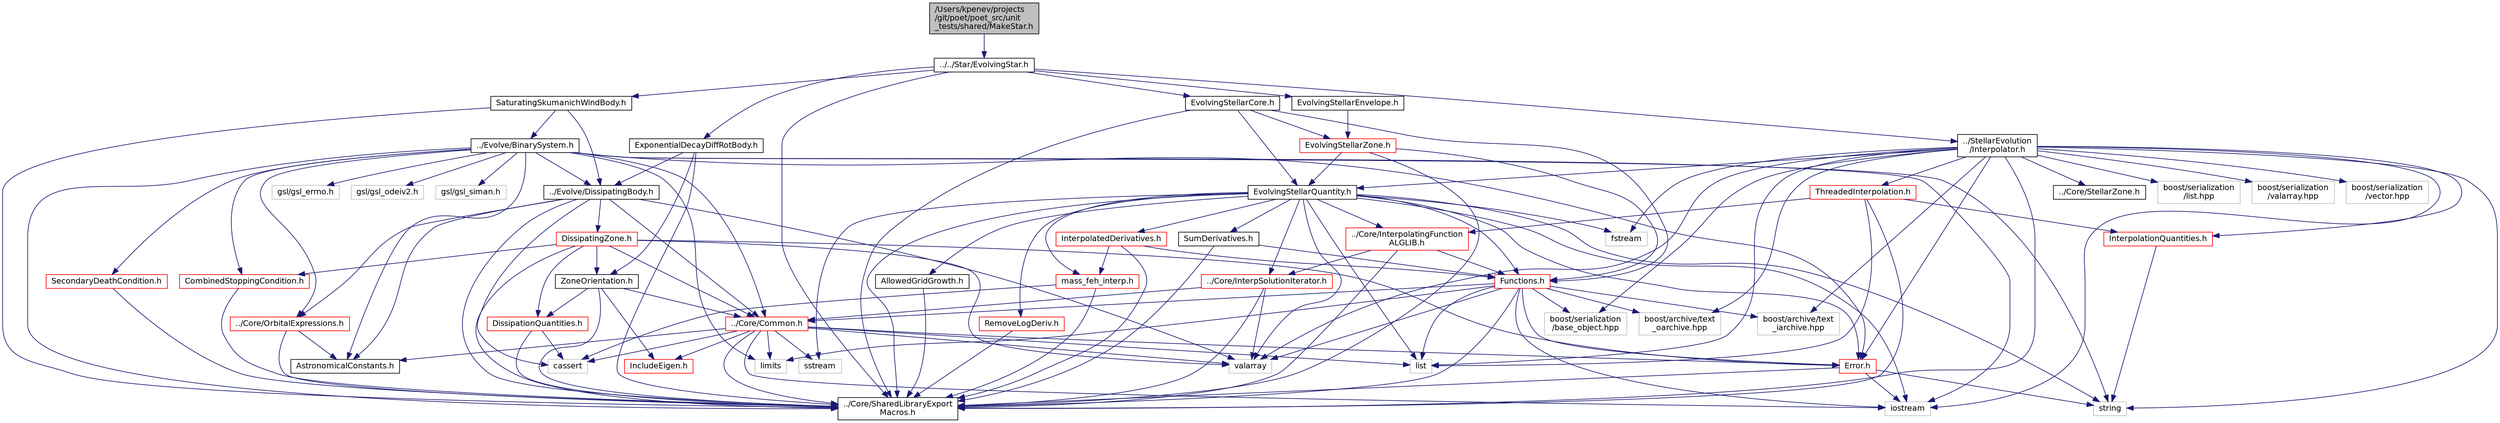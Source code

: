 digraph "/Users/kpenev/projects/git/poet/poet_src/unit_tests/shared/MakeStar.h"
{
 // INTERACTIVE_SVG=YES
  edge [fontname="Helvetica",fontsize="12",labelfontname="Helvetica",labelfontsize="12"];
  node [fontname="Helvetica",fontsize="12",shape=record];
  Node0 [label="/Users/kpenev/projects\l/git/poet/poet_src/unit\l_tests/shared/MakeStar.h",height=0.2,width=0.4,color="black", fillcolor="grey75", style="filled", fontcolor="black"];
  Node0 -> Node1 [color="midnightblue",fontsize="12",style="solid",fontname="Helvetica"];
  Node1 [label="../../Star/EvolvingStar.h",height=0.2,width=0.4,color="black", fillcolor="white", style="filled",URL="$EvolvingStar_8h.html",tooltip="Declares the class for stars that user pre-tabulated stellar evolution tracks. "];
  Node1 -> Node2 [color="midnightblue",fontsize="12",style="solid",fontname="Helvetica"];
  Node2 [label="../Core/SharedLibraryExport\lMacros.h",height=0.2,width=0.4,color="black", fillcolor="white", style="filled",URL="$SharedLibraryExportMacros_8h_source.html"];
  Node1 -> Node3 [color="midnightblue",fontsize="12",style="solid",fontname="Helvetica"];
  Node3 [label="SaturatingSkumanichWindBody.h",height=0.2,width=0.4,color="black", fillcolor="white", style="filled",URL="$SaturatingSkumanichWindBody_8h.html",tooltip="Decrales a body subject to angular momentum loss . "];
  Node3 -> Node2 [color="midnightblue",fontsize="12",style="solid",fontname="Helvetica"];
  Node3 -> Node4 [color="midnightblue",fontsize="12",style="solid",fontname="Helvetica"];
  Node4 [label="../Evolve/DissipatingBody.h",height=0.2,width=0.4,color="black", fillcolor="white", style="filled",URL="$DissipatingBody_8h.html",tooltip="Declares the DissipatingBody class. "];
  Node4 -> Node2 [color="midnightblue",fontsize="12",style="solid",fontname="Helvetica"];
  Node4 -> Node5 [color="midnightblue",fontsize="12",style="solid",fontname="Helvetica"];
  Node5 [label="DissipatingZone.h",height=0.2,width=0.4,color="red", fillcolor="white", style="filled",URL="$DissipatingZone_8h.html",tooltip="Declares a class representing one zone of a body dissipative to tidal distortions. "];
  Node5 -> Node6 [color="midnightblue",fontsize="12",style="solid",fontname="Helvetica"];
  Node6 [label="ZoneOrientation.h",height=0.2,width=0.4,color="black", fillcolor="white", style="filled",URL="$ZoneOrientation_8h.html",tooltip="Declares a class for orientations of zones of DissipatingBody objects. "];
  Node6 -> Node2 [color="midnightblue",fontsize="12",style="solid",fontname="Helvetica"];
  Node6 -> Node7 [color="midnightblue",fontsize="12",style="solid",fontname="Helvetica"];
  Node7 [label="DissipationQuantities.h",height=0.2,width=0.4,color="red", fillcolor="white", style="filled",URL="$DissipationQuantities_8h.html",tooltip="Declaration of enumerations of dissipation quantities and derivatives. "];
  Node7 -> Node2 [color="midnightblue",fontsize="12",style="solid",fontname="Helvetica"];
  Node7 -> Node9 [color="midnightblue",fontsize="12",style="solid",fontname="Helvetica"];
  Node9 [label="cassert",height=0.2,width=0.4,color="grey75", fillcolor="white", style="filled"];
  Node6 -> Node10 [color="midnightblue",fontsize="12",style="solid",fontname="Helvetica"];
  Node10 [label="../Core/Common.h",height=0.2,width=0.4,color="red", fillcolor="white", style="filled",URL="$Core_2Common_8h.html",tooltip="Declaration of some general purpose utilities. "];
  Node10 -> Node11 [color="midnightblue",fontsize="12",style="solid",fontname="Helvetica"];
  Node11 [label="list",height=0.2,width=0.4,color="grey75", fillcolor="white", style="filled"];
  Node10 -> Node12 [color="midnightblue",fontsize="12",style="solid",fontname="Helvetica"];
  Node12 [label="valarray",height=0.2,width=0.4,color="grey75", fillcolor="white", style="filled"];
  Node10 -> Node13 [color="midnightblue",fontsize="12",style="solid",fontname="Helvetica"];
  Node13 [label="limits",height=0.2,width=0.4,color="grey75", fillcolor="white", style="filled"];
  Node10 -> Node14 [color="midnightblue",fontsize="12",style="solid",fontname="Helvetica"];
  Node14 [label="sstream",height=0.2,width=0.4,color="grey75", fillcolor="white", style="filled"];
  Node10 -> Node15 [color="midnightblue",fontsize="12",style="solid",fontname="Helvetica"];
  Node15 [label="iostream",height=0.2,width=0.4,color="grey75", fillcolor="white", style="filled"];
  Node10 -> Node9 [color="midnightblue",fontsize="12",style="solid",fontname="Helvetica"];
  Node10 -> Node2 [color="midnightblue",fontsize="12",style="solid",fontname="Helvetica"];
  Node10 -> Node22 [color="midnightblue",fontsize="12",style="solid",fontname="Helvetica"];
  Node22 [label="Error.h",height=0.2,width=0.4,color="red", fillcolor="white", style="filled",URL="$Error_8h.html",tooltip="Defines the exception hierarchy used by this code. "];
  Node22 -> Node2 [color="midnightblue",fontsize="12",style="solid",fontname="Helvetica"];
  Node22 -> Node15 [color="midnightblue",fontsize="12",style="solid",fontname="Helvetica"];
  Node22 -> Node24 [color="midnightblue",fontsize="12",style="solid",fontname="Helvetica"];
  Node24 [label="string",height=0.2,width=0.4,color="grey75", fillcolor="white", style="filled"];
  Node10 -> Node25 [color="midnightblue",fontsize="12",style="solid",fontname="Helvetica"];
  Node25 [label="AstronomicalConstants.h",height=0.2,width=0.4,color="black", fillcolor="white", style="filled",URL="$AstronomicalConstants_8h.html",tooltip="Defines various astronomical constants. "];
  Node10 -> Node26 [color="midnightblue",fontsize="12",style="solid",fontname="Helvetica"];
  Node26 [label="IncludeEigen.h",height=0.2,width=0.4,color="red", fillcolor="white", style="filled",URL="$IncludeEigen_8h_source.html"];
  Node6 -> Node26 [color="midnightblue",fontsize="12",style="solid",fontname="Helvetica"];
  Node5 -> Node2 [color="midnightblue",fontsize="12",style="solid",fontname="Helvetica"];
  Node5 -> Node22 [color="midnightblue",fontsize="12",style="solid",fontname="Helvetica"];
  Node5 -> Node7 [color="midnightblue",fontsize="12",style="solid",fontname="Helvetica"];
  Node5 -> Node36 [color="midnightblue",fontsize="12",style="solid",fontname="Helvetica"];
  Node36 [label="CombinedStoppingCondition.h",height=0.2,width=0.4,color="red", fillcolor="white", style="filled",URL="$CombinedStoppingCondition_8h.html",tooltip="Declares a class for a stopping condition that combines other stopping conditions. "];
  Node36 -> Node2 [color="midnightblue",fontsize="12",style="solid",fontname="Helvetica"];
  Node5 -> Node10 [color="midnightblue",fontsize="12",style="solid",fontname="Helvetica"];
  Node5 -> Node12 [color="midnightblue",fontsize="12",style="solid",fontname="Helvetica"];
  Node4 -> Node40 [color="midnightblue",fontsize="12",style="solid",fontname="Helvetica"];
  Node40 [label="../Core/OrbitalExpressions.h",height=0.2,width=0.4,color="red", fillcolor="white", style="filled",URL="$OrbitalExpressions_8h.html",tooltip="A collection of functions which calculate various quantities for two body orbits. ..."];
  Node40 -> Node2 [color="midnightblue",fontsize="12",style="solid",fontname="Helvetica"];
  Node40 -> Node25 [color="midnightblue",fontsize="12",style="solid",fontname="Helvetica"];
  Node4 -> Node25 [color="midnightblue",fontsize="12",style="solid",fontname="Helvetica"];
  Node4 -> Node10 [color="midnightblue",fontsize="12",style="solid",fontname="Helvetica"];
  Node4 -> Node12 [color="midnightblue",fontsize="12",style="solid",fontname="Helvetica"];
  Node4 -> Node9 [color="midnightblue",fontsize="12",style="solid",fontname="Helvetica"];
  Node3 -> Node41 [color="midnightblue",fontsize="12",style="solid",fontname="Helvetica"];
  Node41 [label="../Evolve/BinarySystem.h",height=0.2,width=0.4,color="black", fillcolor="white", style="filled",URL="$BinarySystem_8h.html",tooltip="Defines the BinarySystem class. "];
  Node41 -> Node2 [color="midnightblue",fontsize="12",style="solid",fontname="Helvetica"];
  Node41 -> Node4 [color="midnightblue",fontsize="12",style="solid",fontname="Helvetica"];
  Node41 -> Node36 [color="midnightblue",fontsize="12",style="solid",fontname="Helvetica"];
  Node41 -> Node42 [color="midnightblue",fontsize="12",style="solid",fontname="Helvetica"];
  Node42 [label="SecondaryDeathCondition.h",height=0.2,width=0.4,color="red", fillcolor="white", style="filled",URL="$SecondaryDeathCondition_8h.html",tooltip="Declares a stopping condition class monitoring for the death of the secondary object. "];
  Node42 -> Node2 [color="midnightblue",fontsize="12",style="solid",fontname="Helvetica"];
  Node41 -> Node25 [color="midnightblue",fontsize="12",style="solid",fontname="Helvetica"];
  Node41 -> Node10 [color="midnightblue",fontsize="12",style="solid",fontname="Helvetica"];
  Node41 -> Node40 [color="midnightblue",fontsize="12",style="solid",fontname="Helvetica"];
  Node41 -> Node22 [color="midnightblue",fontsize="12",style="solid",fontname="Helvetica"];
  Node41 -> Node43 [color="midnightblue",fontsize="12",style="solid",fontname="Helvetica"];
  Node43 [label="gsl/gsl_errno.h",height=0.2,width=0.4,color="grey75", fillcolor="white", style="filled"];
  Node41 -> Node44 [color="midnightblue",fontsize="12",style="solid",fontname="Helvetica"];
  Node44 [label="gsl/gsl_odeiv2.h",height=0.2,width=0.4,color="grey75", fillcolor="white", style="filled"];
  Node41 -> Node45 [color="midnightblue",fontsize="12",style="solid",fontname="Helvetica"];
  Node45 [label="gsl/gsl_siman.h",height=0.2,width=0.4,color="grey75", fillcolor="white", style="filled"];
  Node41 -> Node24 [color="midnightblue",fontsize="12",style="solid",fontname="Helvetica"];
  Node41 -> Node13 [color="midnightblue",fontsize="12",style="solid",fontname="Helvetica"];
  Node41 -> Node15 [color="midnightblue",fontsize="12",style="solid",fontname="Helvetica"];
  Node1 -> Node46 [color="midnightblue",fontsize="12",style="solid",fontname="Helvetica"];
  Node46 [label="ExponentialDecayDiffRotBody.h",height=0.2,width=0.4,color="black", fillcolor="white", style="filled",URL="$ExponentialDecayDiffRotBody_8h.html",tooltip="Declares a DissipatingBody with exponentially decaying differential rotation coupling. "];
  Node46 -> Node2 [color="midnightblue",fontsize="12",style="solid",fontname="Helvetica"];
  Node46 -> Node4 [color="midnightblue",fontsize="12",style="solid",fontname="Helvetica"];
  Node46 -> Node6 [color="midnightblue",fontsize="12",style="solid",fontname="Helvetica"];
  Node1 -> Node47 [color="midnightblue",fontsize="12",style="solid",fontname="Helvetica"];
  Node47 [label="../StellarEvolution\l/Interpolator.h",height=0.2,width=0.4,color="black", fillcolor="white", style="filled",URL="$Interpolator_8h.html",tooltip="Defines the StellarEvolution class needed for interpolating among stellar evolution tracks..."];
  Node47 -> Node2 [color="midnightblue",fontsize="12",style="solid",fontname="Helvetica"];
  Node47 -> Node48 [color="midnightblue",fontsize="12",style="solid",fontname="Helvetica"];
  Node48 [label="EvolvingStellarQuantity.h",height=0.2,width=0.4,color="black", fillcolor="white", style="filled",URL="$EvolvingStellarQuantity_8h.html",tooltip="Declares a class implementing the intepolation of a single stellar quantity from stellar evolution tr..."];
  Node48 -> Node2 [color="midnightblue",fontsize="12",style="solid",fontname="Helvetica"];
  Node48 -> Node49 [color="midnightblue",fontsize="12",style="solid",fontname="Helvetica"];
  Node49 [label="AllowedGridGrowth.h",height=0.2,width=0.4,color="black", fillcolor="white", style="filled",URL="$AllowedGridGrowth_8h.html",tooltip="Declares & defines a class describing how the mass-[Fe/H] interpolation grid is allowed to grow..."];
  Node49 -> Node2 [color="midnightblue",fontsize="12",style="solid",fontname="Helvetica"];
  Node48 -> Node50 [color="midnightblue",fontsize="12",style="solid",fontname="Helvetica"];
  Node50 [label="RemoveLogDeriv.h",height=0.2,width=0.4,color="red", fillcolor="white", style="filled",URL="$RemoveLogDeriv_8h.html",tooltip="Declares a class to switch from logarithmic to linear derivative. "];
  Node50 -> Node2 [color="midnightblue",fontsize="12",style="solid",fontname="Helvetica"];
  Node48 -> Node57 [color="midnightblue",fontsize="12",style="solid",fontname="Helvetica"];
  Node57 [label="SumDerivatives.h",height=0.2,width=0.4,color="black", fillcolor="white", style="filled",URL="$SumDerivatives_8h.html",tooltip="Declares & defines a class for the derivative of a quantity which is the sum of two other quantities..."];
  Node57 -> Node2 [color="midnightblue",fontsize="12",style="solid",fontname="Helvetica"];
  Node57 -> Node52 [color="midnightblue",fontsize="12",style="solid",fontname="Helvetica"];
  Node52 [label="Functions.h",height=0.2,width=0.4,color="red", fillcolor="white", style="filled",URL="$Functions_8h.html",tooltip="A hierarchy of classes representing functions. "];
  Node52 -> Node2 [color="midnightblue",fontsize="12",style="solid",fontname="Helvetica"];
  Node52 -> Node10 [color="midnightblue",fontsize="12",style="solid",fontname="Helvetica"];
  Node52 -> Node22 [color="midnightblue",fontsize="12",style="solid",fontname="Helvetica"];
  Node52 -> Node13 [color="midnightblue",fontsize="12",style="solid",fontname="Helvetica"];
  Node52 -> Node12 [color="midnightblue",fontsize="12",style="solid",fontname="Helvetica"];
  Node52 -> Node11 [color="midnightblue",fontsize="12",style="solid",fontname="Helvetica"];
  Node52 -> Node15 [color="midnightblue",fontsize="12",style="solid",fontname="Helvetica"];
  Node52 -> Node53 [color="midnightblue",fontsize="12",style="solid",fontname="Helvetica"];
  Node53 [label="boost/serialization\l/base_object.hpp",height=0.2,width=0.4,color="grey75", fillcolor="white", style="filled"];
  Node52 -> Node54 [color="midnightblue",fontsize="12",style="solid",fontname="Helvetica"];
  Node54 [label="boost/archive/text\l_oarchive.hpp",height=0.2,width=0.4,color="grey75", fillcolor="white", style="filled"];
  Node52 -> Node55 [color="midnightblue",fontsize="12",style="solid",fontname="Helvetica"];
  Node55 [label="boost/archive/text\l_iarchive.hpp",height=0.2,width=0.4,color="grey75", fillcolor="white", style="filled"];
  Node48 -> Node58 [color="midnightblue",fontsize="12",style="solid",fontname="Helvetica"];
  Node58 [label="InterpolatedDerivatives.h",height=0.2,width=0.4,color="red", fillcolor="white", style="filled",URL="$InterpolatedDerivatives_8h_source.html"];
  Node58 -> Node2 [color="midnightblue",fontsize="12",style="solid",fontname="Helvetica"];
  Node58 -> Node59 [color="midnightblue",fontsize="12",style="solid",fontname="Helvetica"];
  Node59 [label="mass_feh_interp.h",height=0.2,width=0.4,color="red", fillcolor="white", style="filled",URL="$mass__feh__interp_8h.html",tooltip="Define a single function performing mass-[Fe/H] interpolations. "];
  Node59 -> Node2 [color="midnightblue",fontsize="12",style="solid",fontname="Helvetica"];
  Node59 -> Node9 [color="midnightblue",fontsize="12",style="solid",fontname="Helvetica"];
  Node58 -> Node52 [color="midnightblue",fontsize="12",style="solid",fontname="Helvetica"];
  Node48 -> Node59 [color="midnightblue",fontsize="12",style="solid",fontname="Helvetica"];
  Node48 -> Node52 [color="midnightblue",fontsize="12",style="solid",fontname="Helvetica"];
  Node48 -> Node61 [color="midnightblue",fontsize="12",style="solid",fontname="Helvetica"];
  Node61 [label="../Core/InterpSolutionIterator.h",height=0.2,width=0.4,color="red", fillcolor="white", style="filled",URL="$InterpSolutionIterator_8h_source.html"];
  Node61 -> Node2 [color="midnightblue",fontsize="12",style="solid",fontname="Helvetica"];
  Node61 -> Node10 [color="midnightblue",fontsize="12",style="solid",fontname="Helvetica"];
  Node61 -> Node12 [color="midnightblue",fontsize="12",style="solid",fontname="Helvetica"];
  Node48 -> Node63 [color="midnightblue",fontsize="12",style="solid",fontname="Helvetica"];
  Node63 [label="../Core/InterpolatingFunction\lALGLIB.h",height=0.2,width=0.4,color="red", fillcolor="white", style="filled",URL="$InterpolatingFunctionALGLIB_8h_source.html"];
  Node63 -> Node2 [color="midnightblue",fontsize="12",style="solid",fontname="Helvetica"];
  Node63 -> Node52 [color="midnightblue",fontsize="12",style="solid",fontname="Helvetica"];
  Node63 -> Node61 [color="midnightblue",fontsize="12",style="solid",fontname="Helvetica"];
  Node48 -> Node22 [color="midnightblue",fontsize="12",style="solid",fontname="Helvetica"];
  Node48 -> Node12 [color="midnightblue",fontsize="12",style="solid",fontname="Helvetica"];
  Node48 -> Node11 [color="midnightblue",fontsize="12",style="solid",fontname="Helvetica"];
  Node48 -> Node24 [color="midnightblue",fontsize="12",style="solid",fontname="Helvetica"];
  Node48 -> Node15 [color="midnightblue",fontsize="12",style="solid",fontname="Helvetica"];
  Node48 -> Node32 [color="midnightblue",fontsize="12",style="solid",fontname="Helvetica"];
  Node32 [label="fstream",height=0.2,width=0.4,color="grey75", fillcolor="white", style="filled"];
  Node48 -> Node14 [color="midnightblue",fontsize="12",style="solid",fontname="Helvetica"];
  Node47 -> Node64 [color="midnightblue",fontsize="12",style="solid",fontname="Helvetica"];
  Node64 [label="InterpolationQuantities.h",height=0.2,width=0.4,color="red", fillcolor="white", style="filled",URL="$InterpolationQuantities_8h.html",tooltip="Defines constant to serve as identifier of the various quantities handled by the stellar evolution in..."];
  Node64 -> Node24 [color="midnightblue",fontsize="12",style="solid",fontname="Helvetica"];
  Node47 -> Node65 [color="midnightblue",fontsize="12",style="solid",fontname="Helvetica"];
  Node65 [label="ThreadedInterpolation.h",height=0.2,width=0.4,color="red", fillcolor="white", style="filled",URL="$ThreadedInterpolation_8h.html",tooltip="Declaration of a class that handles multithreaded stellar evolution interpolation. "];
  Node65 -> Node2 [color="midnightblue",fontsize="12",style="solid",fontname="Helvetica"];
  Node65 -> Node64 [color="midnightblue",fontsize="12",style="solid",fontname="Helvetica"];
  Node65 -> Node63 [color="midnightblue",fontsize="12",style="solid",fontname="Helvetica"];
  Node65 -> Node11 [color="midnightblue",fontsize="12",style="solid",fontname="Helvetica"];
  Node47 -> Node67 [color="midnightblue",fontsize="12",style="solid",fontname="Helvetica"];
  Node67 [label="../Core/StellarZone.h",height=0.2,width=0.4,color="black", fillcolor="white", style="filled",URL="$StellarZone_8h.html",tooltip="Defines tags for the stellar zone. "];
  Node47 -> Node22 [color="midnightblue",fontsize="12",style="solid",fontname="Helvetica"];
  Node47 -> Node12 [color="midnightblue",fontsize="12",style="solid",fontname="Helvetica"];
  Node47 -> Node11 [color="midnightblue",fontsize="12",style="solid",fontname="Helvetica"];
  Node47 -> Node24 [color="midnightblue",fontsize="12",style="solid",fontname="Helvetica"];
  Node47 -> Node15 [color="midnightblue",fontsize="12",style="solid",fontname="Helvetica"];
  Node47 -> Node32 [color="midnightblue",fontsize="12",style="solid",fontname="Helvetica"];
  Node47 -> Node54 [color="midnightblue",fontsize="12",style="solid",fontname="Helvetica"];
  Node47 -> Node55 [color="midnightblue",fontsize="12",style="solid",fontname="Helvetica"];
  Node47 -> Node53 [color="midnightblue",fontsize="12",style="solid",fontname="Helvetica"];
  Node47 -> Node68 [color="midnightblue",fontsize="12",style="solid",fontname="Helvetica"];
  Node68 [label="boost/serialization\l/list.hpp",height=0.2,width=0.4,color="grey75", fillcolor="white", style="filled"];
  Node47 -> Node69 [color="midnightblue",fontsize="12",style="solid",fontname="Helvetica"];
  Node69 [label="boost/serialization\l/valarray.hpp",height=0.2,width=0.4,color="grey75", fillcolor="white", style="filled"];
  Node47 -> Node70 [color="midnightblue",fontsize="12",style="solid",fontname="Helvetica"];
  Node70 [label="boost/serialization\l/vector.hpp",height=0.2,width=0.4,color="grey75", fillcolor="white", style="filled"];
  Node1 -> Node71 [color="midnightblue",fontsize="12",style="solid",fontname="Helvetica"];
  Node71 [label="EvolvingStellarCore.h",height=0.2,width=0.4,color="black", fillcolor="white", style="filled",URL="$EvolvingStellarCore_8h.html",tooltip="Declaration of the class representing stellar cores. "];
  Node71 -> Node2 [color="midnightblue",fontsize="12",style="solid",fontname="Helvetica"];
  Node71 -> Node72 [color="midnightblue",fontsize="12",style="solid",fontname="Helvetica"];
  Node72 [label="EvolvingStellarZone.h",height=0.2,width=0.4,color="red", fillcolor="white", style="filled",URL="$EvolvingStellarZone_8h.html",tooltip="Declares a base class for all stellar zones. "];
  Node72 -> Node2 [color="midnightblue",fontsize="12",style="solid",fontname="Helvetica"];
  Node72 -> Node52 [color="midnightblue",fontsize="12",style="solid",fontname="Helvetica"];
  Node72 -> Node48 [color="midnightblue",fontsize="12",style="solid",fontname="Helvetica"];
  Node71 -> Node52 [color="midnightblue",fontsize="12",style="solid",fontname="Helvetica"];
  Node71 -> Node48 [color="midnightblue",fontsize="12",style="solid",fontname="Helvetica"];
  Node1 -> Node77 [color="midnightblue",fontsize="12",style="solid",fontname="Helvetica"];
  Node77 [label="EvolvingStellarEnvelope.h",height=0.2,width=0.4,color="black", fillcolor="white", style="filled",URL="$EvolvingStellarEnvelope_8h.html",tooltip="Declares a class representing convective zones in low mass evolving stars or the whole star for high ..."];
  Node77 -> Node72 [color="midnightblue",fontsize="12",style="solid",fontname="Helvetica"];
}
